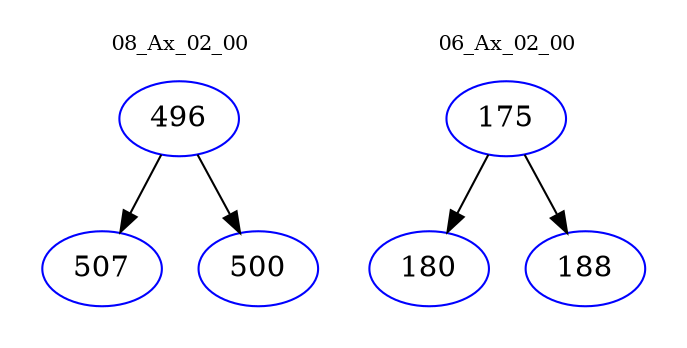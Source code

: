 digraph{
subgraph cluster_0 {
color = white
label = "08_Ax_02_00";
fontsize=10;
T0_496 [label="496", color="blue"]
T0_496 -> T0_507 [color="black"]
T0_507 [label="507", color="blue"]
T0_496 -> T0_500 [color="black"]
T0_500 [label="500", color="blue"]
}
subgraph cluster_1 {
color = white
label = "06_Ax_02_00";
fontsize=10;
T1_175 [label="175", color="blue"]
T1_175 -> T1_180 [color="black"]
T1_180 [label="180", color="blue"]
T1_175 -> T1_188 [color="black"]
T1_188 [label="188", color="blue"]
}
}
